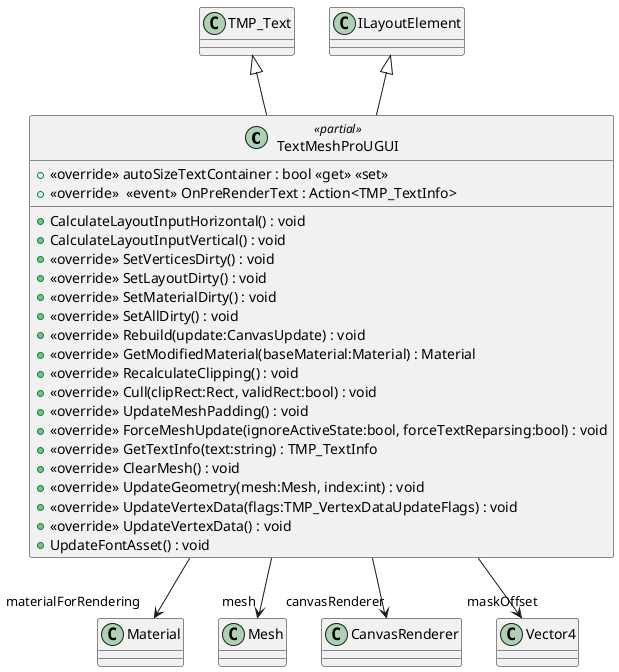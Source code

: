 @startuml
class TextMeshProUGUI <<partial>> {
    + <<override>> autoSizeTextContainer : bool <<get>> <<set>>
    + CalculateLayoutInputHorizontal() : void
    + CalculateLayoutInputVertical() : void
    + <<override>> SetVerticesDirty() : void
    + <<override>> SetLayoutDirty() : void
    + <<override>> SetMaterialDirty() : void
    + <<override>> SetAllDirty() : void
    + <<override>> Rebuild(update:CanvasUpdate) : void
    + <<override>> GetModifiedMaterial(baseMaterial:Material) : Material
    + <<override>> RecalculateClipping() : void
    + <<override>> Cull(clipRect:Rect, validRect:bool) : void
    + <<override>> UpdateMeshPadding() : void
    + <<override>> ForceMeshUpdate(ignoreActiveState:bool, forceTextReparsing:bool) : void
    + <<override>> GetTextInfo(text:string) : TMP_TextInfo
    + <<override>> ClearMesh() : void
    + <<override>>  <<event>> OnPreRenderText : Action<TMP_TextInfo> 
    + <<override>> UpdateGeometry(mesh:Mesh, index:int) : void
    + <<override>> UpdateVertexData(flags:TMP_VertexDataUpdateFlags) : void
    + <<override>> UpdateVertexData() : void
    + UpdateFontAsset() : void
}
TMP_Text <|-- TextMeshProUGUI
ILayoutElement <|-- TextMeshProUGUI
TextMeshProUGUI --> "materialForRendering" Material
TextMeshProUGUI --> "mesh" Mesh
TextMeshProUGUI --> "canvasRenderer" CanvasRenderer
TextMeshProUGUI --> "maskOffset" Vector4
@enduml
